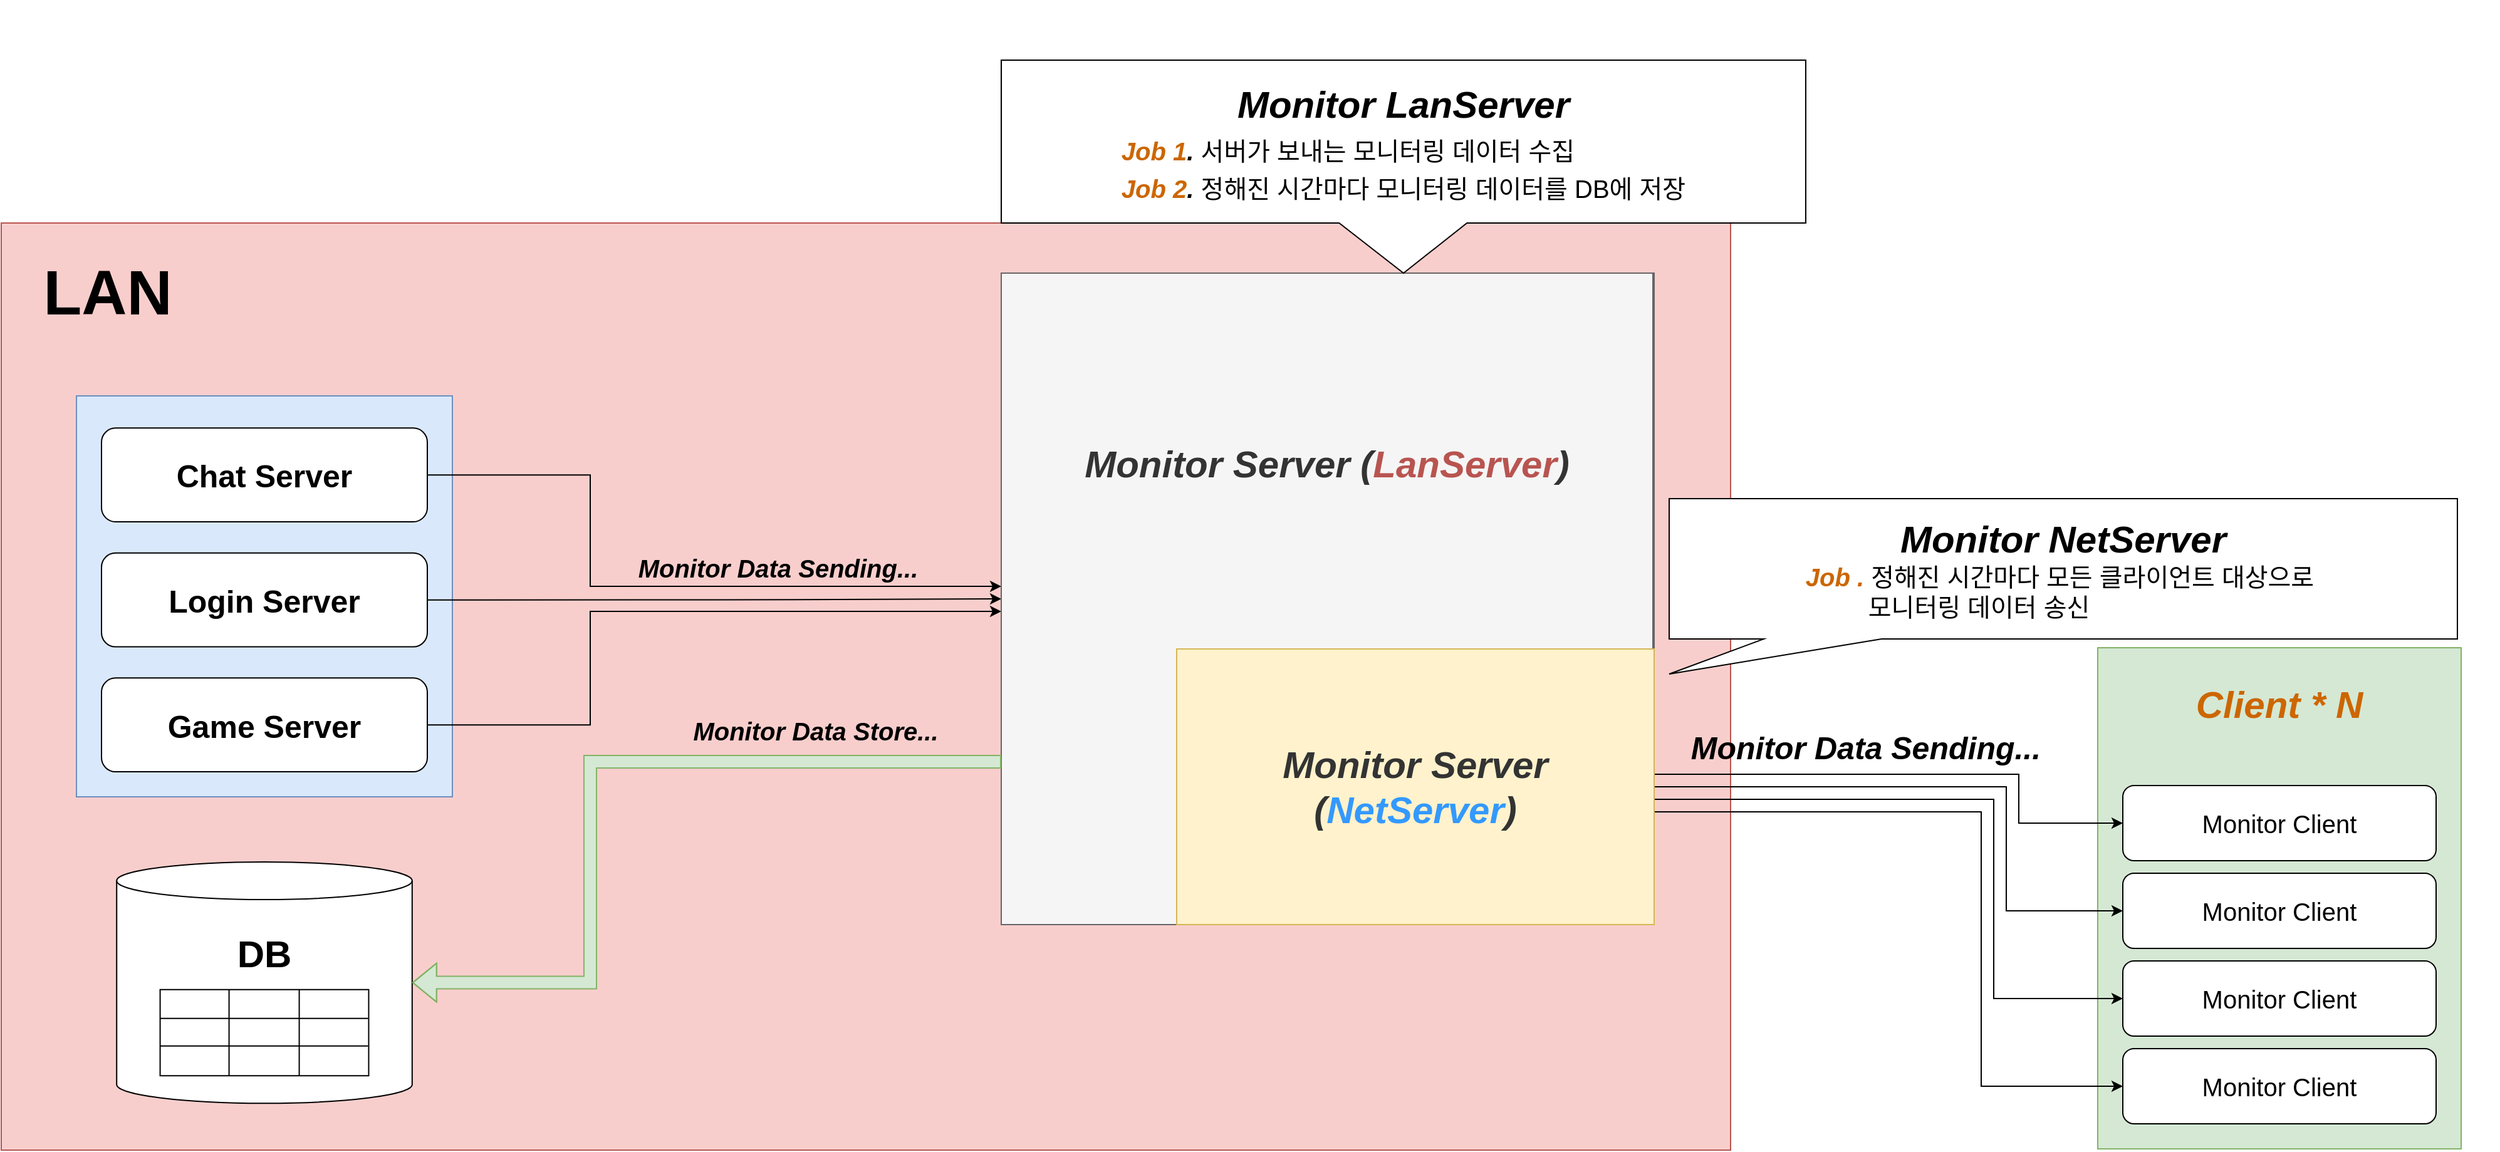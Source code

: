 <mxfile version="13.9.9" type="device"><diagram id="h0eTXSu-a8usi8VsybCy" name="Page-1"><mxGraphModel dx="813" dy="470" grid="1" gridSize="10" guides="1" tooltips="1" connect="1" arrows="1" fold="1" page="1" pageScale="1" pageWidth="827" pageHeight="1169" math="0" shadow="0"><root><mxCell id="0"/><mxCell id="1" parent="0"/><mxCell id="FCuo66Xm3IlGzdFKlZGW-1" value="" style="whiteSpace=wrap;html=1;rounded=0;glass=0;fontSize=20;fillColor=#f8cecc;strokeColor=#b85450;" parent="1" vertex="1"><mxGeometry x="250" y="430" width="1380" height="740" as="geometry"/></mxCell><mxCell id="FCuo66Xm3IlGzdFKlZGW-2" value="" style="group" parent="1" vertex="1" connectable="0"><mxGeometry x="1923" y="769" width="320" height="400" as="geometry"/></mxCell><mxCell id="FCuo66Xm3IlGzdFKlZGW-3" value="" style="rounded=0;whiteSpace=wrap;html=1;fontSize=20;fillColor=#d5e8d4;strokeColor=#82b366;" parent="FCuo66Xm3IlGzdFKlZGW-2" vertex="1"><mxGeometry width="290" height="400" as="geometry"/></mxCell><mxCell id="FCuo66Xm3IlGzdFKlZGW-4" value="Monitor Client" style="rounded=1;whiteSpace=wrap;html=1;fontSize=20;" parent="FCuo66Xm3IlGzdFKlZGW-2" vertex="1"><mxGeometry x="20" y="110" width="250.0" height="60" as="geometry"/></mxCell><mxCell id="FCuo66Xm3IlGzdFKlZGW-5" value="Monitor&amp;nbsp;&lt;span&gt;Client&lt;/span&gt;" style="rounded=1;whiteSpace=wrap;html=1;fontSize=20;" parent="FCuo66Xm3IlGzdFKlZGW-2" vertex="1"><mxGeometry x="20" y="180" width="250.0" height="60" as="geometry"/></mxCell><mxCell id="FCuo66Xm3IlGzdFKlZGW-6" value="Monitor&amp;nbsp;&lt;span&gt;Client&lt;/span&gt;" style="rounded=1;whiteSpace=wrap;html=1;fontSize=20;" parent="FCuo66Xm3IlGzdFKlZGW-2" vertex="1"><mxGeometry x="20" y="250" width="250.0" height="60" as="geometry"/></mxCell><mxCell id="FCuo66Xm3IlGzdFKlZGW-7" value="Monitor&amp;nbsp;&lt;span&gt;Client&lt;/span&gt;" style="rounded=1;whiteSpace=wrap;html=1;fontSize=20;" parent="FCuo66Xm3IlGzdFKlZGW-2" vertex="1"><mxGeometry x="20" y="320" width="250.0" height="60" as="geometry"/></mxCell><mxCell id="FCuo66Xm3IlGzdFKlZGW-8" value="&lt;font style=&quot;font-size: 30px&quot; color=&quot;#cc6600&quot;&gt;&lt;b&gt;&lt;i&gt;Client * N&lt;/i&gt;&lt;/b&gt;&lt;/font&gt;" style="text;html=1;strokeColor=none;fillColor=none;align=center;verticalAlign=middle;whiteSpace=wrap;rounded=0;fontSize=20;" parent="FCuo66Xm3IlGzdFKlZGW-2" vertex="1"><mxGeometry x="-30" y="20" width="350" height="50" as="geometry"/></mxCell><mxCell id="FCuo66Xm3IlGzdFKlZGW-9" value="" style="group" parent="1" vertex="1" connectable="0"><mxGeometry x="310" y="568" width="300" height="320" as="geometry"/></mxCell><mxCell id="FCuo66Xm3IlGzdFKlZGW-10" value="" style="rounded=0;whiteSpace=wrap;html=1;fontSize=30;fillColor=#dae8fc;strokeColor=#6c8ebf;" parent="FCuo66Xm3IlGzdFKlZGW-9" vertex="1"><mxGeometry width="300" height="320" as="geometry"/></mxCell><mxCell id="FCuo66Xm3IlGzdFKlZGW-11" value="" style="group" parent="FCuo66Xm3IlGzdFKlZGW-9" vertex="1" connectable="0"><mxGeometry x="20" y="25.68" width="260" height="274.32" as="geometry"/></mxCell><mxCell id="FCuo66Xm3IlGzdFKlZGW-12" value="&lt;font size=&quot;1&quot;&gt;&lt;b style=&quot;font-size: 25px&quot;&gt;Chat Server&lt;/b&gt;&lt;/font&gt;" style="rounded=1;whiteSpace=wrap;html=1;fontSize=20;" parent="FCuo66Xm3IlGzdFKlZGW-11" vertex="1"><mxGeometry width="260" height="74.815" as="geometry"/></mxCell><mxCell id="FCuo66Xm3IlGzdFKlZGW-13" value="&lt;font&gt;&lt;b&gt;&lt;font style=&quot;font-size: 25px&quot;&gt;Login Server&lt;/font&gt;&lt;/b&gt;&lt;br&gt;&lt;/font&gt;" style="rounded=1;whiteSpace=wrap;html=1;fontSize=20;" parent="FCuo66Xm3IlGzdFKlZGW-11" vertex="1"><mxGeometry y="99.753" width="260" height="74.815" as="geometry"/></mxCell><mxCell id="FCuo66Xm3IlGzdFKlZGW-14" value="&lt;font size=&quot;1&quot;&gt;&lt;b style=&quot;font-size: 25px&quot;&gt;Game Server&lt;/b&gt;&lt;/font&gt;" style="rounded=1;whiteSpace=wrap;html=1;fontSize=20;" parent="FCuo66Xm3IlGzdFKlZGW-11" vertex="1"><mxGeometry y="199.505" width="260" height="74.815" as="geometry"/></mxCell><mxCell id="FCuo66Xm3IlGzdFKlZGW-15" style="edgeStyle=orthogonalEdgeStyle;rounded=0;orthogonalLoop=1;jettySize=auto;html=1;exitX=1;exitY=0.5;exitDx=0;exitDy=0;fontSize=50;" parent="1" source="FCuo66Xm3IlGzdFKlZGW-12" target="FCuo66Xm3IlGzdFKlZGW-23" edge="1"><mxGeometry relative="1" as="geometry"><Array as="points"><mxPoint x="720" y="631"/><mxPoint x="720" y="720"/></Array></mxGeometry></mxCell><mxCell id="FCuo66Xm3IlGzdFKlZGW-16" style="edgeStyle=orthogonalEdgeStyle;rounded=0;orthogonalLoop=1;jettySize=auto;html=1;entryX=0;entryY=0.5;entryDx=0;entryDy=0;fontSize=50;exitX=1;exitY=0.5;exitDx=0;exitDy=0;" parent="1" source="FCuo66Xm3IlGzdFKlZGW-13" target="FCuo66Xm3IlGzdFKlZGW-23" edge="1"><mxGeometry relative="1" as="geometry"/></mxCell><mxCell id="FCuo66Xm3IlGzdFKlZGW-17" style="edgeStyle=orthogonalEdgeStyle;rounded=0;orthogonalLoop=1;jettySize=auto;html=1;exitX=1;exitY=0.5;exitDx=0;exitDy=0;fontSize=50;" parent="1" source="FCuo66Xm3IlGzdFKlZGW-14" target="FCuo66Xm3IlGzdFKlZGW-23" edge="1"><mxGeometry relative="1" as="geometry"><Array as="points"><mxPoint x="720" y="831"/><mxPoint x="720" y="740"/></Array></mxGeometry></mxCell><mxCell id="FCuo66Xm3IlGzdFKlZGW-18" style="edgeStyle=orthogonalEdgeStyle;rounded=0;orthogonalLoop=1;jettySize=auto;html=1;exitX=1;exitY=0.25;exitDx=0;exitDy=0;entryX=0;entryY=0.5;entryDx=0;entryDy=0;fontSize=20;" parent="1" source="FCuo66Xm3IlGzdFKlZGW-24" target="FCuo66Xm3IlGzdFKlZGW-4" edge="1"><mxGeometry relative="1" as="geometry"><Array as="points"><mxPoint x="1569" y="870"/><mxPoint x="1860" y="870"/><mxPoint x="1860" y="909"/></Array></mxGeometry></mxCell><mxCell id="FCuo66Xm3IlGzdFKlZGW-19" style="edgeStyle=orthogonalEdgeStyle;rounded=0;orthogonalLoop=1;jettySize=auto;html=1;exitX=1;exitY=0.5;exitDx=0;exitDy=0;entryX=0;entryY=0.5;entryDx=0;entryDy=0;fontSize=20;" parent="1" source="FCuo66Xm3IlGzdFKlZGW-24" target="FCuo66Xm3IlGzdFKlZGW-5" edge="1"><mxGeometry relative="1" as="geometry"><Array as="points"><mxPoint x="1850" y="880"/><mxPoint x="1850" y="979"/></Array></mxGeometry></mxCell><mxCell id="FCuo66Xm3IlGzdFKlZGW-20" style="edgeStyle=orthogonalEdgeStyle;rounded=0;orthogonalLoop=1;jettySize=auto;html=1;exitX=1;exitY=0.75;exitDx=0;exitDy=0;entryX=0;entryY=0.5;entryDx=0;entryDy=0;fontSize=20;" parent="1" source="FCuo66Xm3IlGzdFKlZGW-24" target="FCuo66Xm3IlGzdFKlZGW-6" edge="1"><mxGeometry relative="1" as="geometry"><Array as="points"><mxPoint x="1569" y="890"/><mxPoint x="1840" y="890"/><mxPoint x="1840" y="1049"/></Array></mxGeometry></mxCell><mxCell id="FCuo66Xm3IlGzdFKlZGW-21" style="edgeStyle=orthogonalEdgeStyle;rounded=0;orthogonalLoop=1;jettySize=auto;html=1;exitX=1;exitY=0.75;exitDx=0;exitDy=0;entryX=0;entryY=0.5;entryDx=0;entryDy=0;fontSize=20;" parent="1" source="FCuo66Xm3IlGzdFKlZGW-24" target="FCuo66Xm3IlGzdFKlZGW-7" edge="1"><mxGeometry relative="1" as="geometry"><Array as="points"><mxPoint x="1569" y="900"/><mxPoint x="1830" y="900"/><mxPoint x="1830" y="1119"/></Array></mxGeometry></mxCell><mxCell id="FCuo66Xm3IlGzdFKlZGW-22" value="" style="group;fillColor=#f5f5f5;fontColor=#333333;strokeColor=#666666;" parent="1" vertex="1" connectable="0"><mxGeometry x="1048" y="470" width="521" height="520" as="geometry"/></mxCell><mxCell id="FCuo66Xm3IlGzdFKlZGW-23" value="&lt;font style=&quot;font-size: 30px&quot;&gt;&lt;b&gt;&lt;i&gt;Monitor Server (&lt;font color=&quot;#b85450&quot;&gt;LanServer&lt;/font&gt;)&lt;br&gt;&lt;br&gt;&lt;br&gt;&lt;br&gt;&lt;br&gt;&lt;br&gt;&lt;br&gt;&lt;/i&gt;&lt;/b&gt;&lt;/font&gt;" style="whiteSpace=wrap;html=1;aspect=fixed;fillColor=#f5f5f5;fontColor=#333333;strokeColor=#666666;" parent="FCuo66Xm3IlGzdFKlZGW-22" vertex="1"><mxGeometry width="520" height="520" as="geometry"/></mxCell><mxCell id="FCuo66Xm3IlGzdFKlZGW-24" value="&lt;span style=&quot;font-size: 30px&quot;&gt;&lt;b&gt;&lt;i&gt;&lt;font color=&quot;#333333&quot;&gt;Monitor Server &lt;/font&gt;&lt;br&gt;&lt;font color=&quot;#333333&quot;&gt;(&lt;/font&gt;&lt;font color=&quot;#3399ff&quot;&gt;NetServer&lt;/font&gt;&lt;font color=&quot;#333333&quot;&gt;)&lt;/font&gt;&lt;/i&gt;&lt;/b&gt;&lt;/span&gt;" style="whiteSpace=wrap;html=1;fillColor=#fff2cc;strokeColor=#d6b656;" parent="FCuo66Xm3IlGzdFKlZGW-22" vertex="1"><mxGeometry x="140" y="300" width="381" height="220" as="geometry"/></mxCell><mxCell id="FCuo66Xm3IlGzdFKlZGW-25" value="&lt;font size=&quot;1&quot;&gt;&lt;b&gt;&lt;i style=&quot;font-size: 25px&quot;&gt;Monitor Data Sending...&lt;/i&gt;&lt;/b&gt;&lt;/font&gt;" style="text;html=1;strokeColor=none;fillColor=none;align=center;verticalAlign=middle;whiteSpace=wrap;rounded=0;fontSize=50;" parent="1" vertex="1"><mxGeometry x="1553" y="825" width="370" height="30" as="geometry"/></mxCell><mxCell id="FCuo66Xm3IlGzdFKlZGW-26" value="&lt;font style=&quot;font-size: 20px&quot;&gt;&lt;b&gt;&lt;i&gt;Monitor Data Sending...&lt;/i&gt;&lt;/b&gt;&lt;/font&gt;" style="text;html=1;strokeColor=none;fillColor=none;align=center;verticalAlign=middle;whiteSpace=wrap;rounded=0;fontSize=50;" parent="1" vertex="1"><mxGeometry x="750" y="680" width="240" height="30" as="geometry"/></mxCell><mxCell id="FCuo66Xm3IlGzdFKlZGW-27" value="&lt;b&gt;LAN&lt;/b&gt;" style="text;html=1;strokeColor=none;fillColor=none;align=center;verticalAlign=middle;whiteSpace=wrap;rounded=0;glass=0;fontSize=50;" parent="1" vertex="1"><mxGeometry x="280" y="470" width="110" height="30" as="geometry"/></mxCell><mxCell id="FCuo66Xm3IlGzdFKlZGW-28" value="&lt;font style=&quot;line-height: 1.5 ; font-size: 20px&quot;&gt;&lt;br&gt;&lt;div&gt;&lt;b style=&quot;font-size: 20px&quot;&gt;&lt;font style=&quot;font-size: 30px&quot;&gt;&lt;i&gt;Monitor LanServer&lt;/i&gt;&lt;/font&gt;&lt;/b&gt;&lt;/div&gt;&lt;div style=&quot;text-align: left&quot;&gt;&lt;b&gt;&lt;i&gt;&lt;font color=&quot;#cc6600&quot;&gt;Job 1&lt;/font&gt;.&lt;/i&gt;&lt;/b&gt; 서버가 보내는&amp;nbsp;&lt;span&gt;모니터링 데이터 수집&lt;/span&gt;&lt;/div&gt;&lt;div style=&quot;text-align: left&quot;&gt;&lt;i&gt;&lt;b&gt;&lt;font color=&quot;#cc6600&quot;&gt;Job 2&lt;/font&gt;.&lt;/b&gt;&lt;/i&gt; 정해진 시간마다 모니터링 데이터를 DB에 저장&lt;/div&gt;&lt;div style=&quot;text-align: left&quot;&gt;&lt;br&gt;&lt;/div&gt;&lt;div style=&quot;text-align: left ; font-size: 20px&quot;&gt;&lt;b style=&quot;font-size: 12px&quot;&gt;&lt;i&gt;&lt;font style=&quot;font-size: 20px ; line-height: 1&quot;&gt;&lt;br&gt;&lt;/font&gt;&lt;/i&gt;&lt;/b&gt;&lt;/div&gt;&lt;/font&gt;" style="shape=callout;whiteSpace=wrap;html=1;perimeter=calloutPerimeter;rounded=0;glass=0;fontSize=50;align=center;size=40;position=0.42;base=102;" parent="1" vertex="1"><mxGeometry x="1048" y="300" width="642" height="170" as="geometry"/></mxCell><mxCell id="FCuo66Xm3IlGzdFKlZGW-29" value="" style="group" parent="1" vertex="1" connectable="0"><mxGeometry x="342.11" y="940" width="235.79" height="192.62" as="geometry"/></mxCell><mxCell id="FCuo66Xm3IlGzdFKlZGW-30" value="&lt;font style=&quot;font-size: 30px&quot;&gt;&lt;b&gt;DB&lt;br&gt;&lt;br&gt;&lt;br&gt;&lt;/b&gt;&lt;/font&gt;" style="shape=cylinder3;whiteSpace=wrap;html=1;boundedLbl=1;backgroundOutline=1;size=15;" parent="FCuo66Xm3IlGzdFKlZGW-29" vertex="1"><mxGeometry width="235.79" height="192.62" as="geometry"/></mxCell><mxCell id="FCuo66Xm3IlGzdFKlZGW-31" value="" style="shape=table;html=1;whiteSpace=wrap;startSize=0;container=1;collapsible=0;childLayout=tableLayout;fontSize=30;" parent="FCuo66Xm3IlGzdFKlZGW-29" vertex="1"><mxGeometry x="34.675" y="101.813" width="166.44" height="68.793" as="geometry"/></mxCell><mxCell id="FCuo66Xm3IlGzdFKlZGW-32" value="" style="shape=partialRectangle;html=1;whiteSpace=wrap;collapsible=0;dropTarget=0;pointerEvents=0;fillColor=none;top=0;left=0;bottom=0;right=0;points=[[0,0.5],[1,0.5]];portConstraint=eastwest;fontSize=30;" parent="FCuo66Xm3IlGzdFKlZGW-31" vertex="1"><mxGeometry width="166.44" height="23" as="geometry"/></mxCell><mxCell id="FCuo66Xm3IlGzdFKlZGW-33" value="" style="shape=partialRectangle;html=1;whiteSpace=wrap;connectable=0;fillColor=none;top=0;left=0;bottom=0;right=0;overflow=hidden;pointerEvents=1;fontSize=30;" parent="FCuo66Xm3IlGzdFKlZGW-32" vertex="1"><mxGeometry width="55" height="23" as="geometry"><mxRectangle width="55" height="23" as="alternateBounds"/></mxGeometry></mxCell><mxCell id="FCuo66Xm3IlGzdFKlZGW-34" value="" style="shape=partialRectangle;html=1;whiteSpace=wrap;connectable=0;fillColor=none;top=0;left=0;bottom=0;right=0;overflow=hidden;pointerEvents=1;fontSize=30;" parent="FCuo66Xm3IlGzdFKlZGW-32" vertex="1"><mxGeometry x="55" width="56" height="23" as="geometry"><mxRectangle width="56" height="23" as="alternateBounds"/></mxGeometry></mxCell><mxCell id="FCuo66Xm3IlGzdFKlZGW-35" value="" style="shape=partialRectangle;html=1;whiteSpace=wrap;connectable=0;fillColor=none;top=0;left=0;bottom=0;right=0;overflow=hidden;pointerEvents=1;fontSize=30;" parent="FCuo66Xm3IlGzdFKlZGW-32" vertex="1"><mxGeometry x="111" width="55" height="23" as="geometry"><mxRectangle width="55" height="23" as="alternateBounds"/></mxGeometry></mxCell><mxCell id="FCuo66Xm3IlGzdFKlZGW-36" value="" style="shape=partialRectangle;html=1;whiteSpace=wrap;collapsible=0;dropTarget=0;pointerEvents=0;fillColor=none;top=0;left=0;bottom=0;right=0;points=[[0,0.5],[1,0.5]];portConstraint=eastwest;fontSize=30;" parent="FCuo66Xm3IlGzdFKlZGW-31" vertex="1"><mxGeometry y="23" width="166.44" height="22" as="geometry"/></mxCell><mxCell id="FCuo66Xm3IlGzdFKlZGW-37" value="" style="shape=partialRectangle;html=1;whiteSpace=wrap;connectable=0;fillColor=none;top=0;left=0;bottom=0;right=0;overflow=hidden;pointerEvents=1;fontSize=30;" parent="FCuo66Xm3IlGzdFKlZGW-36" vertex="1"><mxGeometry width="55" height="22" as="geometry"><mxRectangle width="55" height="22" as="alternateBounds"/></mxGeometry></mxCell><mxCell id="FCuo66Xm3IlGzdFKlZGW-38" value="" style="shape=partialRectangle;html=1;whiteSpace=wrap;connectable=0;fillColor=none;top=0;left=0;bottom=0;right=0;overflow=hidden;pointerEvents=1;fontSize=30;" parent="FCuo66Xm3IlGzdFKlZGW-36" vertex="1"><mxGeometry x="55" width="56" height="22" as="geometry"><mxRectangle width="56" height="22" as="alternateBounds"/></mxGeometry></mxCell><mxCell id="FCuo66Xm3IlGzdFKlZGW-39" value="" style="shape=partialRectangle;html=1;whiteSpace=wrap;connectable=0;fillColor=none;top=0;left=0;bottom=0;right=0;overflow=hidden;pointerEvents=1;fontSize=30;" parent="FCuo66Xm3IlGzdFKlZGW-36" vertex="1"><mxGeometry x="111" width="55" height="22" as="geometry"><mxRectangle width="55" height="22" as="alternateBounds"/></mxGeometry></mxCell><mxCell id="FCuo66Xm3IlGzdFKlZGW-40" value="" style="shape=partialRectangle;html=1;whiteSpace=wrap;collapsible=0;dropTarget=0;pointerEvents=0;fillColor=none;top=0;left=0;bottom=0;right=0;points=[[0,0.5],[1,0.5]];portConstraint=eastwest;fontSize=30;" parent="FCuo66Xm3IlGzdFKlZGW-31" vertex="1"><mxGeometry y="45" width="166.44" height="24" as="geometry"/></mxCell><mxCell id="FCuo66Xm3IlGzdFKlZGW-41" value="" style="shape=partialRectangle;html=1;whiteSpace=wrap;connectable=0;fillColor=none;top=0;left=0;bottom=0;right=0;overflow=hidden;pointerEvents=1;fontSize=30;" parent="FCuo66Xm3IlGzdFKlZGW-40" vertex="1"><mxGeometry width="55" height="24" as="geometry"><mxRectangle width="55" height="24" as="alternateBounds"/></mxGeometry></mxCell><mxCell id="FCuo66Xm3IlGzdFKlZGW-42" value="" style="shape=partialRectangle;html=1;whiteSpace=wrap;connectable=0;fillColor=none;top=0;left=0;bottom=0;right=0;overflow=hidden;pointerEvents=1;fontSize=30;" parent="FCuo66Xm3IlGzdFKlZGW-40" vertex="1"><mxGeometry x="55" width="56" height="24" as="geometry"><mxRectangle width="56" height="24" as="alternateBounds"/></mxGeometry></mxCell><mxCell id="FCuo66Xm3IlGzdFKlZGW-43" value="" style="shape=partialRectangle;html=1;whiteSpace=wrap;connectable=0;fillColor=none;top=0;left=0;bottom=0;right=0;overflow=hidden;pointerEvents=1;fontSize=30;" parent="FCuo66Xm3IlGzdFKlZGW-40" vertex="1"><mxGeometry x="111" width="55" height="24" as="geometry"><mxRectangle width="55" height="24" as="alternateBounds"/></mxGeometry></mxCell><mxCell id="FCuo66Xm3IlGzdFKlZGW-44" style="edgeStyle=orthogonalEdgeStyle;rounded=0;orthogonalLoop=1;jettySize=auto;html=1;exitX=0;exitY=0.75;exitDx=0;exitDy=0;entryX=1;entryY=0.5;entryDx=0;entryDy=0;entryPerimeter=0;fontSize=20;shape=flexArrow;fillColor=#d5e8d4;strokeColor=#82b366;" parent="1" source="FCuo66Xm3IlGzdFKlZGW-23" target="FCuo66Xm3IlGzdFKlZGW-30" edge="1"><mxGeometry relative="1" as="geometry"><Array as="points"><mxPoint x="720" y="860"/><mxPoint x="720" y="1036"/></Array></mxGeometry></mxCell><mxCell id="FCuo66Xm3IlGzdFKlZGW-45" value="&lt;font style=&quot;font-size: 20px&quot;&gt;&lt;b&gt;&lt;i&gt;Monitor Data Store...&lt;/i&gt;&lt;/b&gt;&lt;/font&gt;" style="text;html=1;strokeColor=none;fillColor=none;align=center;verticalAlign=middle;whiteSpace=wrap;rounded=0;fontSize=50;" parent="1" vertex="1"><mxGeometry x="780" y="810" width="240" height="30" as="geometry"/></mxCell><mxCell id="FCuo66Xm3IlGzdFKlZGW-46" value="&lt;br&gt;&lt;div style=&quot;color: rgb(0 , 0 , 0)&quot;&gt;&lt;b&gt;&lt;font style=&quot;font-size: 30px&quot;&gt;&lt;i&gt;Monitor NetServer&lt;/i&gt;&lt;/font&gt;&lt;/b&gt;&lt;/div&gt;&lt;div style=&quot;color: rgb(0 , 0 , 0) ; text-align: left&quot;&gt;&lt;b&gt;&lt;i&gt;&lt;font color=&quot;#cc6600&quot;&gt;Job .&lt;/font&gt;&lt;/i&gt;&lt;/b&gt;&amp;nbsp;정해진 시간마다 모든 클라이언트 대상으로&amp;nbsp;&lt;/div&gt;&lt;div style=&quot;color: rgb(0 , 0 , 0) ; text-align: left&quot;&gt;&amp;nbsp; &amp;nbsp; &amp;nbsp; &amp;nbsp; &amp;nbsp;모니터링 데이터 송신&lt;/div&gt;&lt;div style=&quot;color: rgb(0 , 0 , 0) ; text-align: left&quot;&gt;&lt;br&gt;&lt;/div&gt;" style="shape=callout;whiteSpace=wrap;html=1;perimeter=calloutPerimeter;rounded=0;glass=0;fontSize=20;fontColor=#CC6600;gradientColor=none;size=28;position=0.12;base=94;position2=0;" parent="1" vertex="1"><mxGeometry x="1581" y="650" width="629" height="140" as="geometry"/></mxCell></root></mxGraphModel></diagram></mxfile>